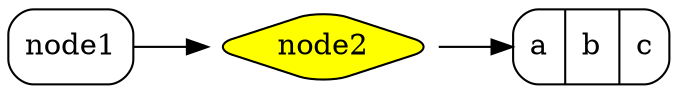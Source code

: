 digraph R {
  rankdir=LR
  node [style=rounded]
  node1 [shape=box]
  node2 [fillcolor=yellow, style="rounded,filled", shape=diamond]
  node3 [shape=record, label="{ a | b | c }"]

  node1 -> node2 -> node3
}